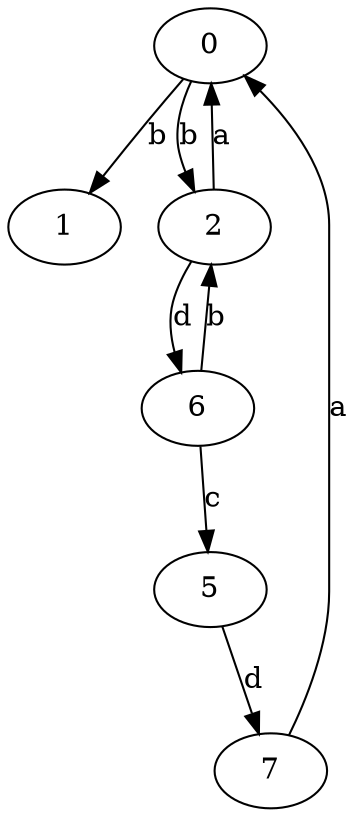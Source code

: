 strict digraph  {
0;
1;
2;
5;
6;
7;
0 -> 1  [label=b];
0 -> 2  [label=b];
2 -> 0  [label=a];
2 -> 6  [label=d];
5 -> 7  [label=d];
6 -> 2  [label=b];
6 -> 5  [label=c];
7 -> 0  [label=a];
}
